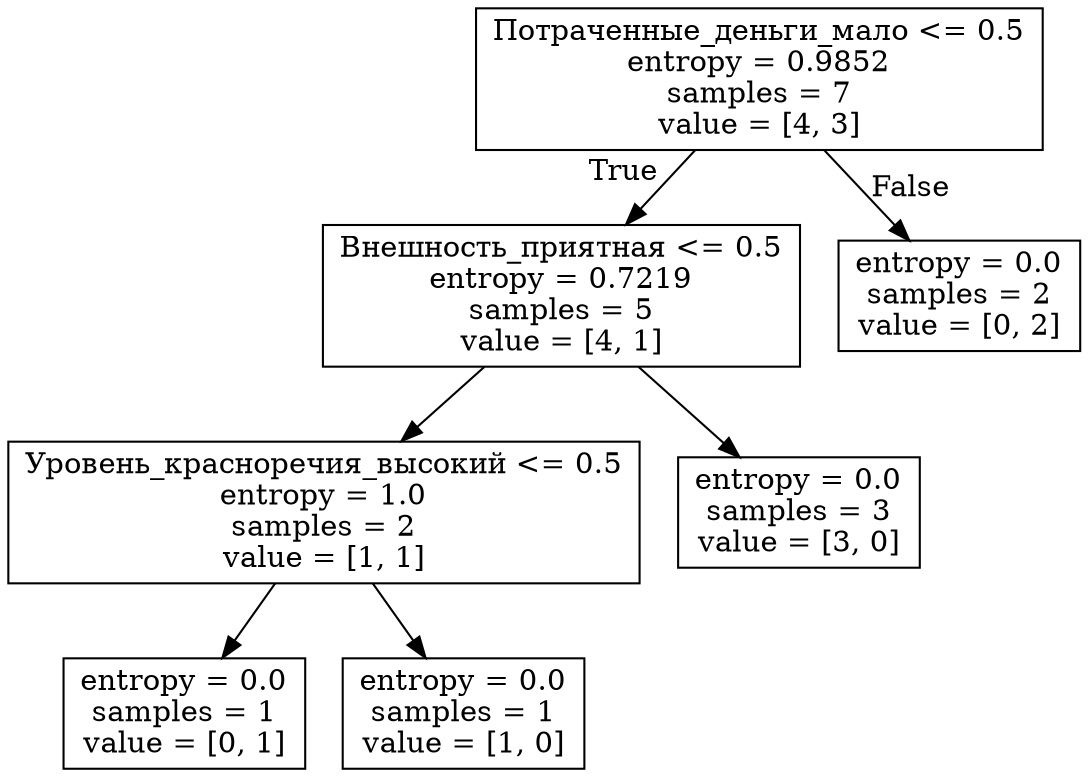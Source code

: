 digraph Tree {
node [shape=box] ;
0 [label="Потраченные_деньги_мало <= 0.5\nentropy = 0.9852\nsamples = 7\nvalue = [4, 3]"] ;
1 [label="Внешность_приятная <= 0.5\nentropy = 0.7219\nsamples = 5\nvalue = [4, 1]"] ;
0 -> 1 [labeldistance=2.5, labelangle=45, headlabel="True"] ;
2 [label="Уровень_красноречия_высокий <= 0.5\nentropy = 1.0\nsamples = 2\nvalue = [1, 1]"] ;
1 -> 2 ;
3 [label="entropy = 0.0\nsamples = 1\nvalue = [0, 1]"] ;
2 -> 3 ;
4 [label="entropy = 0.0\nsamples = 1\nvalue = [1, 0]"] ;
2 -> 4 ;
5 [label="entropy = 0.0\nsamples = 3\nvalue = [3, 0]"] ;
1 -> 5 ;
6 [label="entropy = 0.0\nsamples = 2\nvalue = [0, 2]"] ;
0 -> 6 [labeldistance=2.5, labelangle=-45, headlabel="False"] ;
}